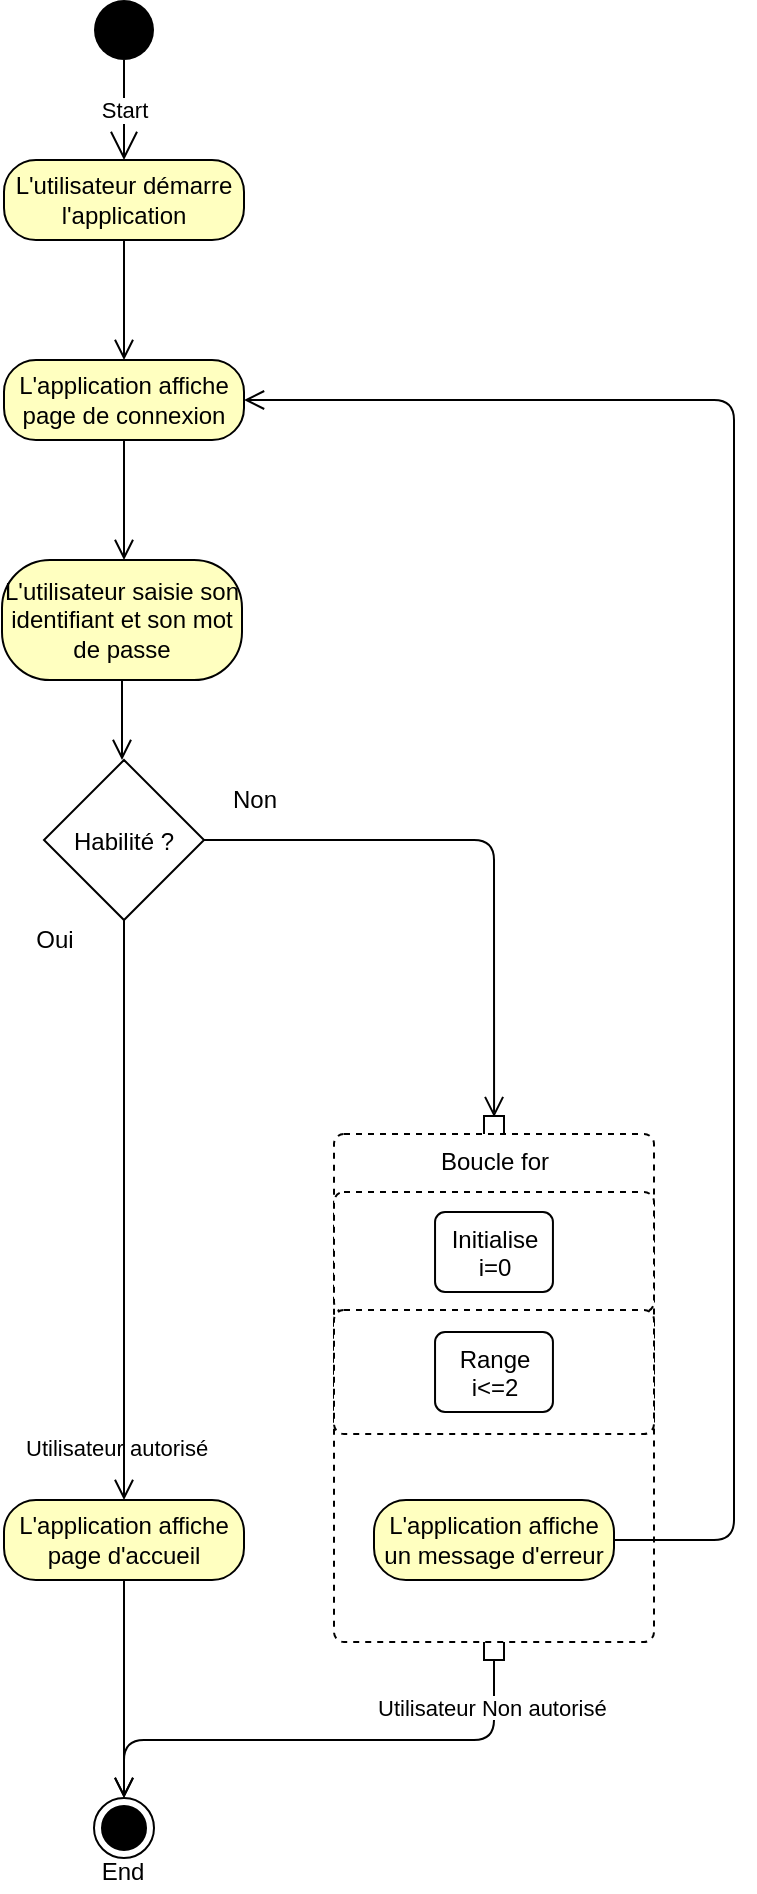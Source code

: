 <mxfile version="13.9.9" type="device"><diagram id="rB14ZIvjr4Vfm5LkDEB7" name="Page-1"><mxGraphModel dx="1346" dy="686" grid="1" gridSize="10" guides="1" tooltips="1" connect="1" arrows="1" fold="1" page="1" pageScale="1" pageWidth="827" pageHeight="1169" math="0" shadow="0"><root><mxCell id="0"/><mxCell id="1" parent="0"/><mxCell id="uFrCrZ6NaLH1igkWR4ce-1" value="" style="ellipse;fillColor=#000000;strokeColor=none;" vertex="1" parent="1"><mxGeometry x="170" y="40" width="30" height="30" as="geometry"/></mxCell><mxCell id="uFrCrZ6NaLH1igkWR4ce-2" value="Start" style="endArrow=open;endFill=1;endSize=12;html=1;exitX=0.5;exitY=1;exitDx=0;exitDy=0;" edge="1" parent="1" source="uFrCrZ6NaLH1igkWR4ce-1"><mxGeometry width="160" relative="1" as="geometry"><mxPoint x="200" y="240" as="sourcePoint"/><mxPoint x="185" y="120" as="targetPoint"/></mxGeometry></mxCell><mxCell id="uFrCrZ6NaLH1igkWR4ce-11" value="" style="group" vertex="1" connectable="0" parent="1"><mxGeometry x="125" y="120" width="120" height="100" as="geometry"/></mxCell><mxCell id="uFrCrZ6NaLH1igkWR4ce-9" value="L'utilisateur démarre l'application" style="rounded=1;whiteSpace=wrap;html=1;arcSize=40;fontColor=#000000;fillColor=#ffffc0;strokeColor=#000000;" vertex="1" parent="uFrCrZ6NaLH1igkWR4ce-11"><mxGeometry width="120" height="40" as="geometry"/></mxCell><mxCell id="uFrCrZ6NaLH1igkWR4ce-10" value="" style="edgeStyle=orthogonalEdgeStyle;html=1;verticalAlign=bottom;endArrow=open;endSize=8;strokeColor=#000000;" edge="1" source="uFrCrZ6NaLH1igkWR4ce-9" parent="uFrCrZ6NaLH1igkWR4ce-11"><mxGeometry relative="1" as="geometry"><mxPoint x="60" y="100" as="targetPoint"/></mxGeometry></mxCell><mxCell id="uFrCrZ6NaLH1igkWR4ce-12" value="" style="group" vertex="1" connectable="0" parent="1"><mxGeometry x="125" y="220" width="120" height="100" as="geometry"/></mxCell><mxCell id="uFrCrZ6NaLH1igkWR4ce-13" value="L'application affiche page de connexion" style="rounded=1;whiteSpace=wrap;html=1;arcSize=40;fontColor=#000000;fillColor=#ffffc0;strokeColor=#000000;" vertex="1" parent="uFrCrZ6NaLH1igkWR4ce-12"><mxGeometry width="120" height="40" as="geometry"/></mxCell><mxCell id="uFrCrZ6NaLH1igkWR4ce-14" value="" style="edgeStyle=orthogonalEdgeStyle;html=1;verticalAlign=bottom;endArrow=open;endSize=8;strokeColor=#000000;" edge="1" parent="uFrCrZ6NaLH1igkWR4ce-12" source="uFrCrZ6NaLH1igkWR4ce-13"><mxGeometry relative="1" as="geometry"><mxPoint x="60" y="100" as="targetPoint"/></mxGeometry></mxCell><mxCell id="uFrCrZ6NaLH1igkWR4ce-32" value="" style="edgeStyle=orthogonalEdgeStyle;html=1;verticalAlign=bottom;endArrow=open;endSize=8;strokeColor=#000000;exitX=1;exitY=0.5;exitDx=0;exitDy=0;entryX=0.504;entryY=0.002;entryDx=0;entryDy=0;entryPerimeter=0;" edge="1" parent="1" source="uFrCrZ6NaLH1igkWR4ce-20" target="uFrCrZ6NaLH1igkWR4ce-86"><mxGeometry relative="1" as="geometry"><mxPoint x="370" y="550" as="targetPoint"/><mxPoint x="195" y="510" as="sourcePoint"/><Array as="points"><mxPoint x="370" y="460"/></Array></mxGeometry></mxCell><mxCell id="uFrCrZ6NaLH1igkWR4ce-69" value="" style="group" vertex="1" connectable="0" parent="1"><mxGeometry x="124" y="524" width="120" height="229" as="geometry"/></mxCell><mxCell id="uFrCrZ6NaLH1igkWR4ce-16" value="" style="group" vertex="1" connectable="0" parent="uFrCrZ6NaLH1igkWR4ce-69"><mxGeometry y="-204" width="120" height="100" as="geometry"/></mxCell><mxCell id="uFrCrZ6NaLH1igkWR4ce-17" value="L'utilisateur saisie son identifiant et son mot de passe" style="rounded=1;whiteSpace=wrap;html=1;arcSize=40;fontColor=#000000;fillColor=#ffffc0;strokeColor=#000000;" vertex="1" parent="uFrCrZ6NaLH1igkWR4ce-16"><mxGeometry width="120" height="60" as="geometry"/></mxCell><mxCell id="uFrCrZ6NaLH1igkWR4ce-18" value="" style="edgeStyle=orthogonalEdgeStyle;html=1;verticalAlign=bottom;endArrow=open;endSize=8;strokeColor=#000000;" edge="1" parent="uFrCrZ6NaLH1igkWR4ce-16" source="uFrCrZ6NaLH1igkWR4ce-17"><mxGeometry relative="1" as="geometry"><mxPoint x="60" y="100" as="targetPoint"/></mxGeometry></mxCell><mxCell id="uFrCrZ6NaLH1igkWR4ce-45" value="&lt;span style=&quot;color: rgb(0 , 0 , 0) ; font-family: &amp;#34;helvetica&amp;#34; ; font-size: 11px ; font-style: normal ; font-weight: 400 ; letter-spacing: normal ; text-align: center ; text-indent: 0px ; text-transform: none ; word-spacing: 0px ; background-color: rgb(255 , 255 , 255) ; display: inline ; float: none&quot;&gt;Utilisateur autorisé&lt;/span&gt;" style="text;whiteSpace=wrap;html=1;" vertex="1" parent="uFrCrZ6NaLH1igkWR4ce-69"><mxGeometry x="10" y="226" width="100" height="30" as="geometry"/></mxCell><mxCell id="uFrCrZ6NaLH1igkWR4ce-77" value="Non" style="text;html=1;align=center;verticalAlign=middle;resizable=0;points=[];autosize=1;" vertex="1" parent="1"><mxGeometry x="230" y="430" width="40" height="20" as="geometry"/></mxCell><mxCell id="uFrCrZ6NaLH1igkWR4ce-78" value="Oui" style="text;html=1;align=center;verticalAlign=middle;resizable=0;points=[];autosize=1;" vertex="1" parent="1"><mxGeometry x="135" y="500" width="30" height="20" as="geometry"/></mxCell><mxCell id="uFrCrZ6NaLH1igkWR4ce-20" value="Habilité ?" style="rhombus;" vertex="1" parent="1"><mxGeometry x="145" y="420" width="80" height="80" as="geometry"/></mxCell><mxCell id="uFrCrZ6NaLH1igkWR4ce-64" value="" style="group" vertex="1" connectable="0" parent="1"><mxGeometry x="125" y="790" width="120" height="150" as="geometry"/></mxCell><mxCell id="uFrCrZ6NaLH1igkWR4ce-26" value="" style="ellipse;html=1;shape=endState;fillColor=#000000;strokeColor=#000000;" vertex="1" parent="uFrCrZ6NaLH1igkWR4ce-64"><mxGeometry x="45" y="149" width="30" height="30" as="geometry"/></mxCell><mxCell id="uFrCrZ6NaLH1igkWR4ce-29" value="End" style="text;html=1;align=center;verticalAlign=middle;resizable=0;points=[];autosize=1;" vertex="1" parent="uFrCrZ6NaLH1igkWR4ce-64"><mxGeometry x="39" y="176" width="40" height="20" as="geometry"/></mxCell><mxCell id="uFrCrZ6NaLH1igkWR4ce-46" value="" style="group" vertex="1" connectable="0" parent="uFrCrZ6NaLH1igkWR4ce-64"><mxGeometry width="120" height="100" as="geometry"/></mxCell><mxCell id="uFrCrZ6NaLH1igkWR4ce-47" value="L'application affiche page d'accueil" style="rounded=1;whiteSpace=wrap;html=1;arcSize=40;fontColor=#000000;fillColor=#ffffc0;strokeColor=#000000;" vertex="1" parent="uFrCrZ6NaLH1igkWR4ce-46"><mxGeometry width="120" height="40" as="geometry"/></mxCell><mxCell id="uFrCrZ6NaLH1igkWR4ce-48" value="" style="edgeStyle=orthogonalEdgeStyle;html=1;verticalAlign=bottom;endArrow=open;endSize=8;strokeColor=#000000;" edge="1" parent="uFrCrZ6NaLH1igkWR4ce-64" source="uFrCrZ6NaLH1igkWR4ce-47" target="uFrCrZ6NaLH1igkWR4ce-26"><mxGeometry relative="1" as="geometry"><mxPoint x="60" y="120" as="targetPoint"/></mxGeometry></mxCell><mxCell id="uFrCrZ6NaLH1igkWR4ce-79" value="" style="group" vertex="1" connectable="0" parent="1"><mxGeometry x="290" y="607" width="160" height="273" as="geometry"/></mxCell><mxCell id="uFrCrZ6NaLH1igkWR4ce-81" value="" style="group" vertex="1" connectable="0" parent="uFrCrZ6NaLH1igkWR4ce-79"><mxGeometry width="160" height="273" as="geometry"/></mxCell><mxCell id="uFrCrZ6NaLH1igkWR4ce-86" value="" style="html=1;points=[];perimeter=orthogonalPerimeter;" vertex="1" parent="uFrCrZ6NaLH1igkWR4ce-81"><mxGeometry x="75" y="-9" width="10" height="272" as="geometry"/></mxCell><mxCell id="uFrCrZ6NaLH1igkWR4ce-37" value="Boucle for" style="html=1;align=center;verticalAlign=top;rounded=1;absoluteArcSize=1;arcSize=10;dashed=1;" vertex="1" parent="uFrCrZ6NaLH1igkWR4ce-81"><mxGeometry width="160" height="254" as="geometry"/></mxCell><mxCell id="uFrCrZ6NaLH1igkWR4ce-38" value="" style="html=1;align=center;verticalAlign=top;rounded=1;absoluteArcSize=1;arcSize=10;dashed=1;" vertex="1" parent="uFrCrZ6NaLH1igkWR4ce-81"><mxGeometry y="29" width="160" height="60" as="geometry"/></mxCell><mxCell id="uFrCrZ6NaLH1igkWR4ce-41" value="Initialise&lt;br&gt;i=0" style="html=1;align=center;verticalAlign=top;rounded=1;absoluteArcSize=1;arcSize=10;dashed=0;" vertex="1" parent="uFrCrZ6NaLH1igkWR4ce-81"><mxGeometry x="50.526" y="39" width="58.947" height="40" as="geometry"/></mxCell><mxCell id="uFrCrZ6NaLH1igkWR4ce-40" value="" style="html=1;align=center;verticalAlign=top;rounded=1;absoluteArcSize=1;arcSize=10;dashed=1;" vertex="1" parent="uFrCrZ6NaLH1igkWR4ce-81"><mxGeometry y="88" width="160" height="62" as="geometry"/></mxCell><mxCell id="uFrCrZ6NaLH1igkWR4ce-43" value="Range&lt;br&gt;i&amp;lt;=2" style="html=1;align=center;verticalAlign=top;rounded=1;absoluteArcSize=1;arcSize=10;dashed=0;" vertex="1" parent="uFrCrZ6NaLH1igkWR4ce-81"><mxGeometry x="50.526" y="99" width="58.947" height="40" as="geometry"/></mxCell><mxCell id="uFrCrZ6NaLH1igkWR4ce-34" value="L'application affiche un message d'erreur" style="rounded=1;whiteSpace=wrap;html=1;arcSize=40;fontColor=#000000;fillColor=#ffffc0;strokeColor=#000000;" vertex="1" parent="uFrCrZ6NaLH1igkWR4ce-81"><mxGeometry x="20" y="183" width="120" height="40" as="geometry"/></mxCell><mxCell id="uFrCrZ6NaLH1igkWR4ce-83" value="" style="edgeStyle=orthogonalEdgeStyle;html=1;verticalAlign=bottom;endArrow=open;endSize=8;strokeColor=#000000;entryX=0.5;entryY=0;entryDx=0;entryDy=0;" edge="1" parent="1" target="uFrCrZ6NaLH1igkWR4ce-26"><mxGeometry relative="1" as="geometry"><mxPoint x="195" y="900" as="targetPoint"/><mxPoint x="370" y="870" as="sourcePoint"/><Array as="points"><mxPoint x="370" y="910"/><mxPoint x="185" y="910"/></Array></mxGeometry></mxCell><mxCell id="uFrCrZ6NaLH1igkWR4ce-36" value="&lt;span style=&quot;color: rgb(0 , 0 , 0) ; font-family: &amp;#34;helvetica&amp;#34; ; font-size: 11px ; font-style: normal ; font-weight: 400 ; letter-spacing: normal ; text-align: center ; text-indent: 0px ; text-transform: none ; word-spacing: 0px ; background-color: rgb(255 , 255 , 255) ; display: inline ; float: none&quot;&gt;Utilisateur Non autorisé&lt;/span&gt;" style="text;whiteSpace=wrap;html=1;" vertex="1" parent="1"><mxGeometry x="310" y="880" width="120" height="30" as="geometry"/></mxCell><mxCell id="uFrCrZ6NaLH1igkWR4ce-25" value="" style="edgeStyle=orthogonalEdgeStyle;html=1;verticalAlign=bottom;endArrow=open;endSize=8;strokeColor=#000000;exitX=0.5;exitY=1;exitDx=0;exitDy=0;entryX=0.5;entryY=0;entryDx=0;entryDy=0;" edge="1" parent="1" source="uFrCrZ6NaLH1igkWR4ce-20" target="uFrCrZ6NaLH1igkWR4ce-47"><mxGeometry relative="1" as="geometry"><mxPoint x="185" y="764" as="targetPoint"/><mxPoint x="185" y="705" as="sourcePoint"/><Array as="points"/></mxGeometry></mxCell><mxCell id="uFrCrZ6NaLH1igkWR4ce-35" value="" style="edgeStyle=orthogonalEdgeStyle;html=1;verticalAlign=bottom;endArrow=open;endSize=8;strokeColor=#000000;exitX=1;exitY=0.5;exitDx=0;exitDy=0;entryX=1;entryY=0.5;entryDx=0;entryDy=0;" edge="1" parent="1" source="uFrCrZ6NaLH1igkWR4ce-34" target="uFrCrZ6NaLH1igkWR4ce-13"><mxGeometry relative="1" as="geometry"><mxPoint x="370" y="660" as="targetPoint"/><Array as="points"><mxPoint x="490" y="810"/><mxPoint x="490" y="240"/></Array></mxGeometry></mxCell></root></mxGraphModel></diagram></mxfile>